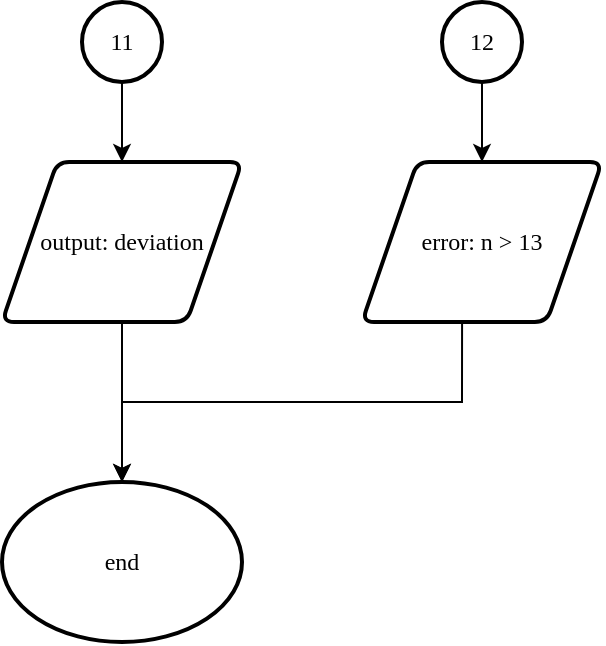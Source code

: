 <mxfile version="24.8.4">
  <diagram name="Страница — 1" id="51GGfHG4eVZg8WluLbP5">
    <mxGraphModel dx="-548" dy="611" grid="1" gridSize="10" guides="1" tooltips="1" connect="1" arrows="1" fold="1" page="1" pageScale="1" pageWidth="827" pageHeight="1169" math="0" shadow="0">
      <root>
        <mxCell id="0" />
        <mxCell id="1" parent="0" />
        <mxCell id="9O3gOZ1xm4PGQMF4qQMg-1" value="11" style="strokeWidth=2;html=1;shape=mxgraph.flowchart.start_2;whiteSpace=wrap;fontFamily=Times New Roman;fontSize=12;" parent="1" vertex="1">
          <mxGeometry x="1960" y="40" width="40" height="40" as="geometry" />
        </mxCell>
        <mxCell id="9O3gOZ1xm4PGQMF4qQMg-2" value="" style="endArrow=classic;html=1;rounded=0;exitX=0.5;exitY=1;exitDx=0;exitDy=0;exitPerimeter=0;entryX=0.5;entryY=0;entryDx=0;entryDy=0;fontFamily=Times New Roman;fontSize=12;" parent="1" source="9O3gOZ1xm4PGQMF4qQMg-1" target="9O3gOZ1xm4PGQMF4qQMg-3" edge="1">
          <mxGeometry width="50" height="50" relative="1" as="geometry">
            <mxPoint x="1710" y="850" as="sourcePoint" />
            <mxPoint x="1980" y="130" as="targetPoint" />
          </mxGeometry>
        </mxCell>
        <mxCell id="9O3gOZ1xm4PGQMF4qQMg-3" value="output:&amp;nbsp;deviation" style="shape=parallelogram;html=1;strokeWidth=2;perimeter=parallelogramPerimeter;whiteSpace=wrap;rounded=1;arcSize=12;size=0.23;fontFamily=Times New Roman;fontSize=12;" parent="1" vertex="1">
          <mxGeometry x="1920" y="120" width="120" height="80" as="geometry" />
        </mxCell>
        <mxCell id="9O3gOZ1xm4PGQMF4qQMg-4" value="end" style="strokeWidth=2;html=1;shape=mxgraph.flowchart.start_1;whiteSpace=wrap;fontFamily=Times New Roman;fontSize=12;" parent="1" vertex="1">
          <mxGeometry x="1920" y="280" width="120" height="80" as="geometry" />
        </mxCell>
        <mxCell id="9O3gOZ1xm4PGQMF4qQMg-5" value="" style="endArrow=classic;html=1;rounded=0;exitX=0.5;exitY=1;exitDx=0;exitDy=0;entryX=0.5;entryY=0;entryDx=0;entryDy=0;entryPerimeter=0;fontFamily=Times New Roman;fontSize=12;" parent="1" source="9O3gOZ1xm4PGQMF4qQMg-3" target="9O3gOZ1xm4PGQMF4qQMg-4" edge="1">
          <mxGeometry width="50" height="50" relative="1" as="geometry">
            <mxPoint x="1940" y="120" as="sourcePoint" />
            <mxPoint x="1990" y="70" as="targetPoint" />
          </mxGeometry>
        </mxCell>
        <mxCell id="9O3gOZ1xm4PGQMF4qQMg-6" value="12" style="strokeWidth=2;html=1;shape=mxgraph.flowchart.start_2;whiteSpace=wrap;fontFamily=Times New Roman;fontSize=12;" parent="1" vertex="1">
          <mxGeometry x="2140" y="40" width="40" height="40" as="geometry" />
        </mxCell>
        <mxCell id="9O3gOZ1xm4PGQMF4qQMg-7" value="" style="endArrow=classic;html=1;rounded=0;entryX=0.5;entryY=0;entryDx=0;entryDy=0;entryPerimeter=0;exitX=0.417;exitY=1;exitDx=0;exitDy=0;exitPerimeter=0;fontFamily=Times New Roman;fontSize=12;" parent="1" source="9O3gOZ1xm4PGQMF4qQMg-8" target="9O3gOZ1xm4PGQMF4qQMg-4" edge="1">
          <mxGeometry width="50" height="50" relative="1" as="geometry">
            <mxPoint x="2160" y="200" as="sourcePoint" />
            <mxPoint x="1080" y="540" as="targetPoint" />
            <Array as="points">
              <mxPoint x="2150" y="240" />
              <mxPoint x="1980" y="240" />
            </Array>
          </mxGeometry>
        </mxCell>
        <mxCell id="9O3gOZ1xm4PGQMF4qQMg-8" value="error: n &amp;gt; 13" style="shape=parallelogram;html=1;strokeWidth=2;perimeter=parallelogramPerimeter;whiteSpace=wrap;rounded=1;arcSize=12;size=0.23;fontFamily=Times New Roman;fontSize=12;" parent="1" vertex="1">
          <mxGeometry x="2100" y="120" width="120" height="80" as="geometry" />
        </mxCell>
        <mxCell id="9O3gOZ1xm4PGQMF4qQMg-9" value="" style="endArrow=classic;html=1;rounded=0;exitX=0.5;exitY=1;exitDx=0;exitDy=0;exitPerimeter=0;entryX=0.5;entryY=0;entryDx=0;entryDy=0;fontFamily=Times New Roman;fontSize=12;" parent="1" source="9O3gOZ1xm4PGQMF4qQMg-6" target="9O3gOZ1xm4PGQMF4qQMg-8" edge="1">
          <mxGeometry width="50" height="50" relative="1" as="geometry">
            <mxPoint x="1990" y="90" as="sourcePoint" />
            <mxPoint x="1990" y="130" as="targetPoint" />
          </mxGeometry>
        </mxCell>
      </root>
    </mxGraphModel>
  </diagram>
</mxfile>

